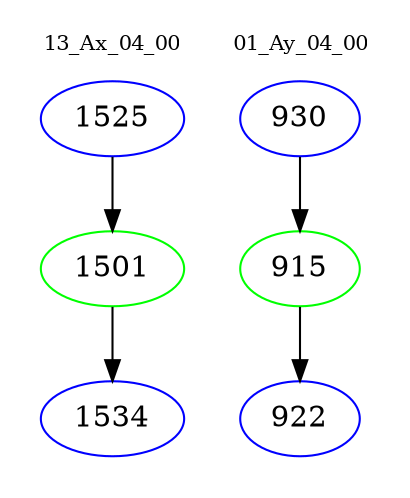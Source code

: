 digraph{
subgraph cluster_0 {
color = white
label = "13_Ax_04_00";
fontsize=10;
T0_1525 [label="1525", color="blue"]
T0_1525 -> T0_1501 [color="black"]
T0_1501 [label="1501", color="green"]
T0_1501 -> T0_1534 [color="black"]
T0_1534 [label="1534", color="blue"]
}
subgraph cluster_1 {
color = white
label = "01_Ay_04_00";
fontsize=10;
T1_930 [label="930", color="blue"]
T1_930 -> T1_915 [color="black"]
T1_915 [label="915", color="green"]
T1_915 -> T1_922 [color="black"]
T1_922 [label="922", color="blue"]
}
}
